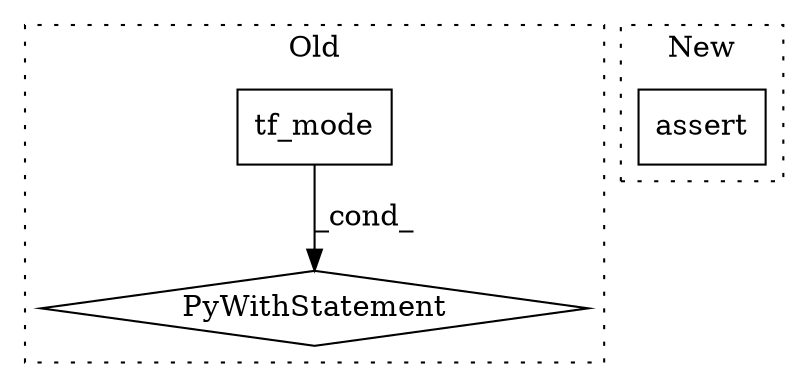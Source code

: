 digraph G {
subgraph cluster0 {
1 [label="tf_mode" a="32" s="4795" l="9" shape="box"];
3 [label="PyWithStatement" a="104" s="4778,4804" l="10,2" shape="diamond"];
label = "Old";
style="dotted";
}
subgraph cluster1 {
2 [label="assert" a="32" s="5580,5607" l="16,1" shape="box"];
label = "New";
style="dotted";
}
1 -> 3 [label="_cond_"];
}